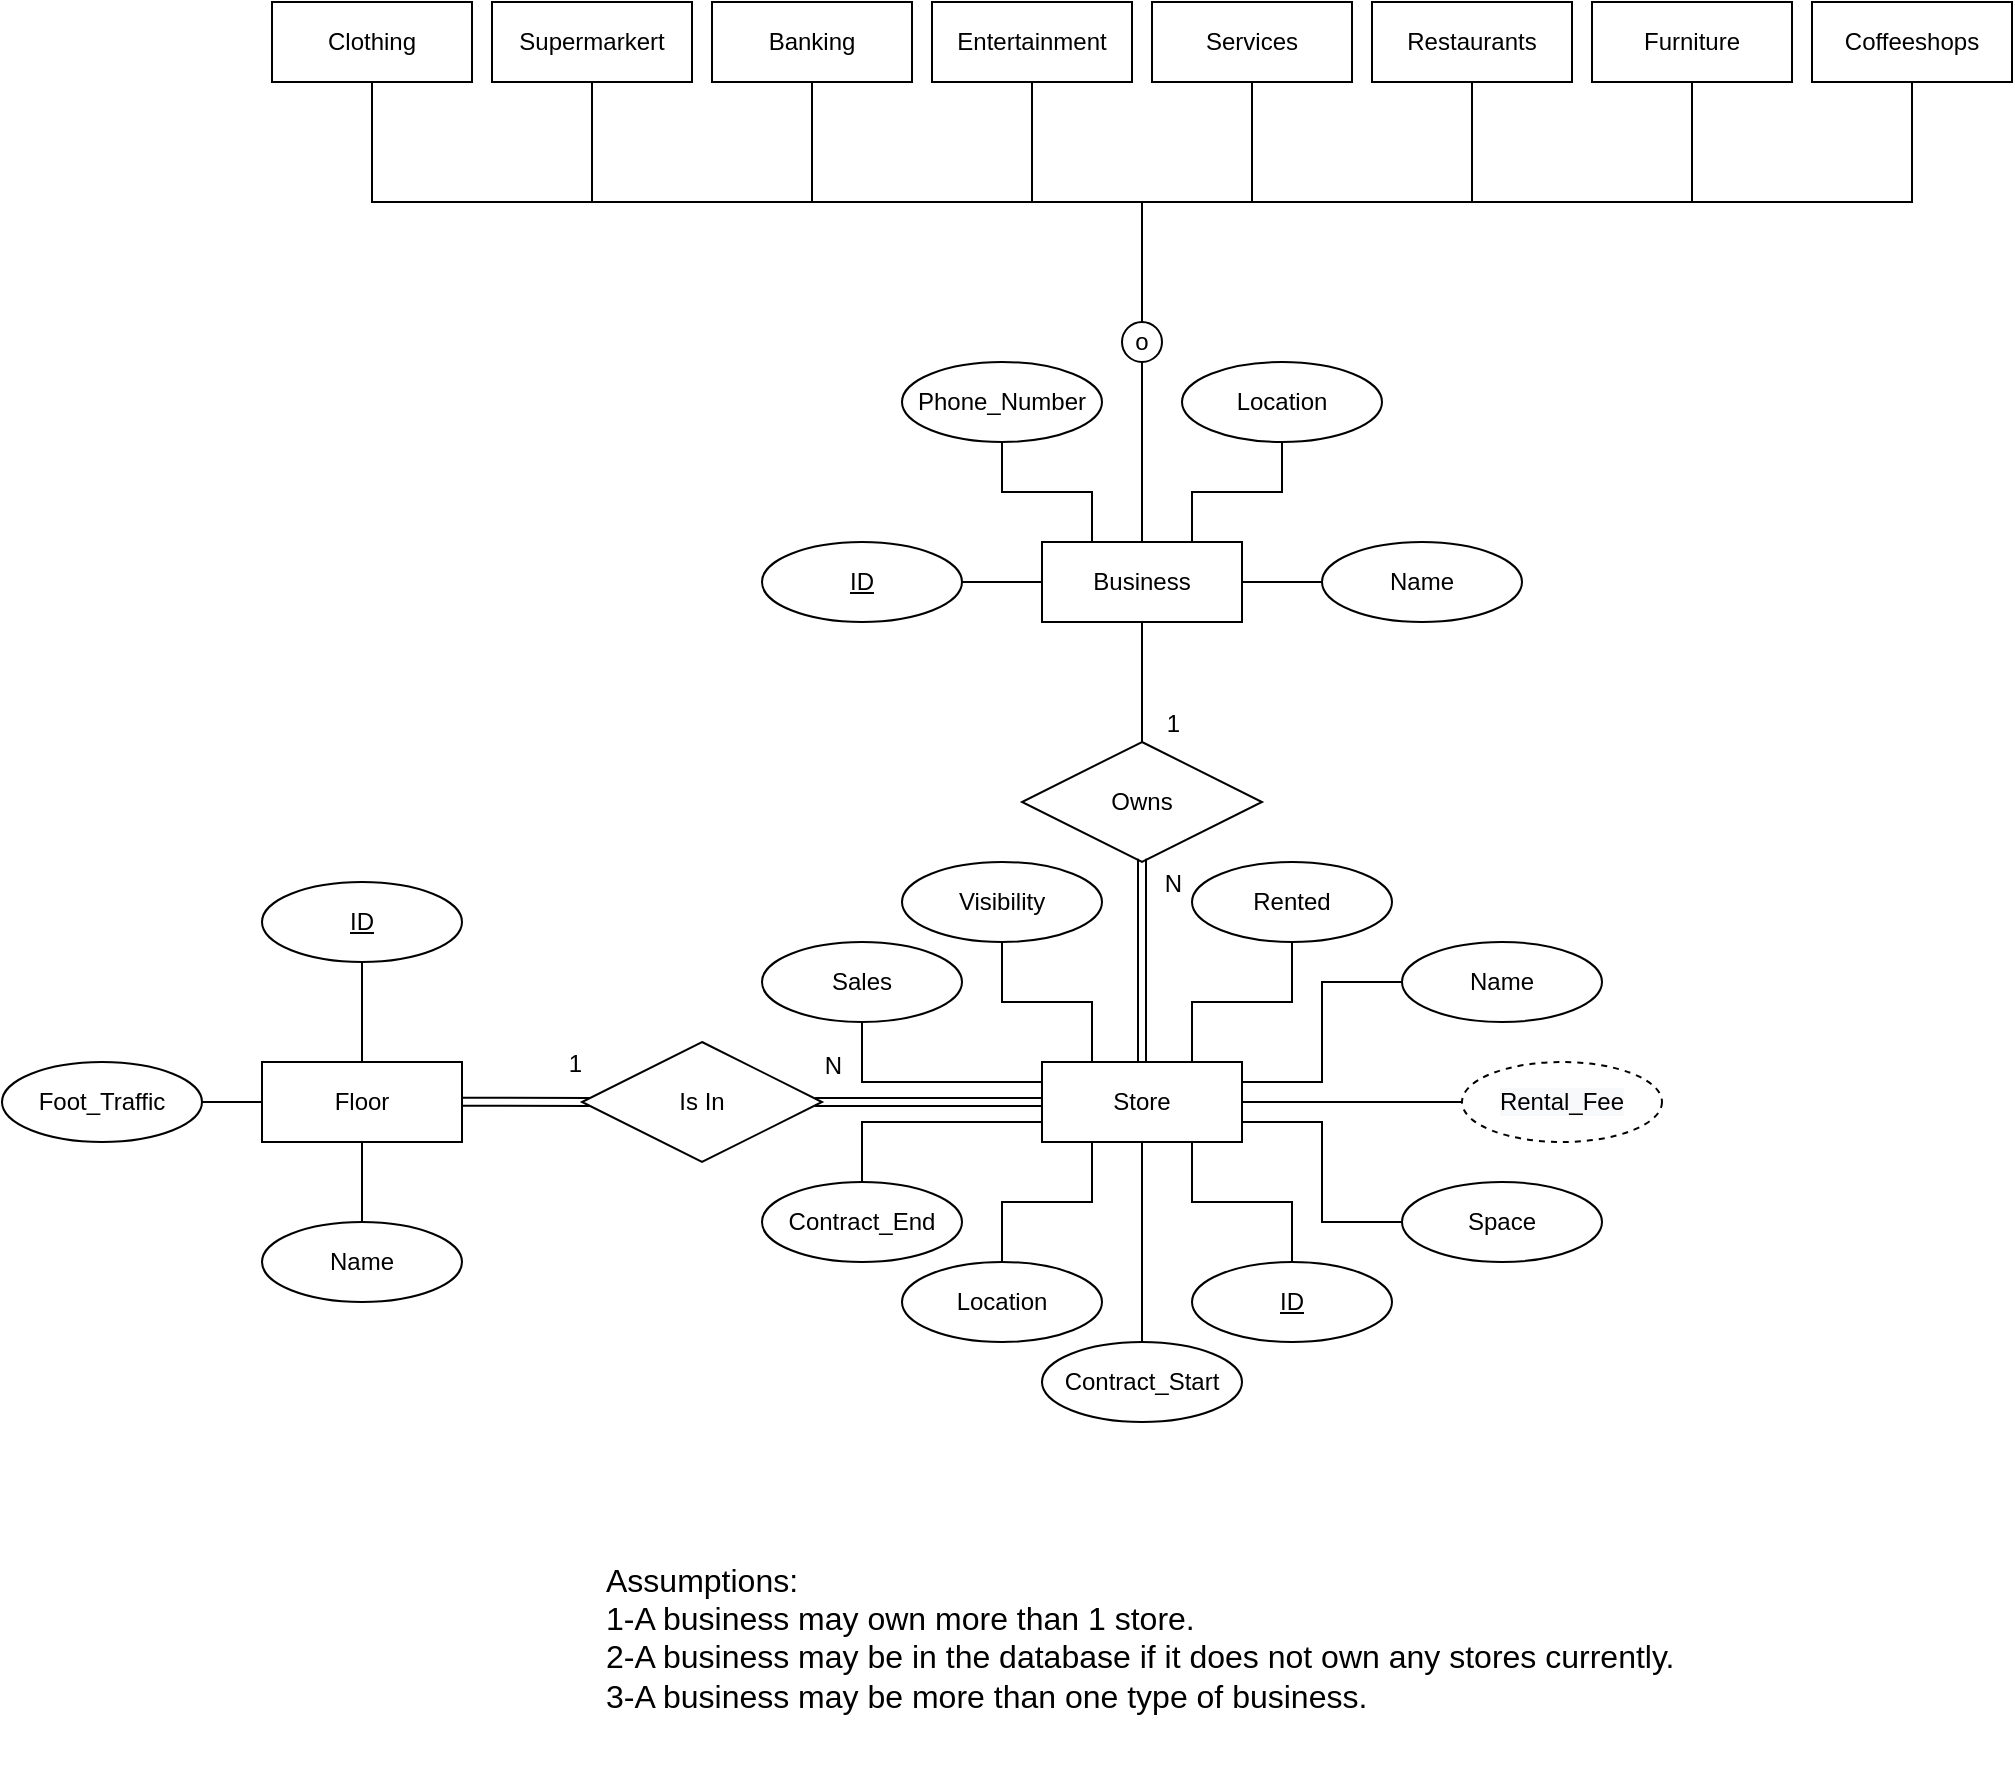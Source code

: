 <mxfile version="14.1.2" type="device"><diagram id="y8H6onksRWN9qf2k9z0q" name="Page-1"><mxGraphModel dx="3349" dy="2212" grid="0" gridSize="10" guides="1" tooltips="1" connect="1" arrows="1" fold="1" page="1" pageScale="1" pageWidth="850" pageHeight="1100" math="0" shadow="0"><root><mxCell id="0"/><mxCell id="1" parent="0"/><mxCell id="kb0mfcb_rlxdnUQSdh4f-1" value="Floor" style="whiteSpace=wrap;html=1;align=center;" parent="1" vertex="1"><mxGeometry x="-90" y="240" width="100" height="40" as="geometry"/></mxCell><mxCell id="kb0mfcb_rlxdnUQSdh4f-5" style="edgeStyle=orthogonalEdgeStyle;rounded=0;orthogonalLoop=1;jettySize=auto;html=1;exitX=1;exitY=0.5;exitDx=0;exitDy=0;entryX=0;entryY=0.5;entryDx=0;entryDy=0;endArrow=none;endFill=0;" parent="1" source="kb0mfcb_rlxdnUQSdh4f-2" target="kb0mfcb_rlxdnUQSdh4f-1" edge="1"><mxGeometry relative="1" as="geometry"/></mxCell><mxCell id="kb0mfcb_rlxdnUQSdh4f-2" value="Foot_Traffic" style="ellipse;whiteSpace=wrap;html=1;align=center;" parent="1" vertex="1"><mxGeometry x="-220" y="240" width="100" height="40" as="geometry"/></mxCell><mxCell id="kb0mfcb_rlxdnUQSdh4f-4" style="edgeStyle=orthogonalEdgeStyle;rounded=0;orthogonalLoop=1;jettySize=auto;html=1;exitX=0.5;exitY=1;exitDx=0;exitDy=0;entryX=0.5;entryY=0;entryDx=0;entryDy=0;endArrow=none;endFill=0;" parent="1" source="kb0mfcb_rlxdnUQSdh4f-3" target="kb0mfcb_rlxdnUQSdh4f-1" edge="1"><mxGeometry relative="1" as="geometry"/></mxCell><mxCell id="kb0mfcb_rlxdnUQSdh4f-3" value="ID" style="ellipse;whiteSpace=wrap;html=1;align=center;fontStyle=4;" parent="1" vertex="1"><mxGeometry x="-90" y="150" width="100" height="40" as="geometry"/></mxCell><mxCell id="kb0mfcb_rlxdnUQSdh4f-6" value="Store" style="whiteSpace=wrap;html=1;align=center;" parent="1" vertex="1"><mxGeometry x="300" y="240" width="100" height="40" as="geometry"/></mxCell><mxCell id="kb0mfcb_rlxdnUQSdh4f-27" style="edgeStyle=orthogonalEdgeStyle;rounded=0;orthogonalLoop=1;jettySize=auto;html=1;exitX=0.5;exitY=0;exitDx=0;exitDy=0;entryX=0.75;entryY=1;entryDx=0;entryDy=0;endArrow=none;endFill=0;" parent="1" source="kb0mfcb_rlxdnUQSdh4f-7" target="kb0mfcb_rlxdnUQSdh4f-6" edge="1"><mxGeometry relative="1" as="geometry"/></mxCell><mxCell id="kb0mfcb_rlxdnUQSdh4f-7" value="ID" style="ellipse;whiteSpace=wrap;html=1;align=center;fontStyle=4;" parent="1" vertex="1"><mxGeometry x="375" y="340" width="100" height="40" as="geometry"/></mxCell><mxCell id="kb0mfcb_rlxdnUQSdh4f-22" style="edgeStyle=orthogonalEdgeStyle;rounded=0;orthogonalLoop=1;jettySize=auto;html=1;exitX=0;exitY=0.5;exitDx=0;exitDy=0;entryX=1;entryY=0.25;entryDx=0;entryDy=0;endArrow=none;endFill=0;" parent="1" source="kb0mfcb_rlxdnUQSdh4f-9" target="kb0mfcb_rlxdnUQSdh4f-6" edge="1"><mxGeometry relative="1" as="geometry"/></mxCell><mxCell id="kb0mfcb_rlxdnUQSdh4f-9" value="Name" style="ellipse;whiteSpace=wrap;html=1;align=center;" parent="1" vertex="1"><mxGeometry x="480" y="180" width="100" height="40" as="geometry"/></mxCell><mxCell id="kb0mfcb_rlxdnUQSdh4f-17" style="edgeStyle=orthogonalEdgeStyle;rounded=0;orthogonalLoop=1;jettySize=auto;html=1;exitX=0.5;exitY=1;exitDx=0;exitDy=0;entryX=0.75;entryY=0;entryDx=0;entryDy=0;endArrow=none;endFill=0;" parent="1" source="kb0mfcb_rlxdnUQSdh4f-11" target="kb0mfcb_rlxdnUQSdh4f-6" edge="1"><mxGeometry relative="1" as="geometry"/></mxCell><mxCell id="kb0mfcb_rlxdnUQSdh4f-11" value="Rented" style="ellipse;whiteSpace=wrap;html=1;align=center;" parent="1" vertex="1"><mxGeometry x="375" y="140" width="100" height="40" as="geometry"/></mxCell><mxCell id="kb0mfcb_rlxdnUQSdh4f-15" style="edgeStyle=orthogonalEdgeStyle;rounded=0;orthogonalLoop=1;jettySize=auto;html=1;exitX=0.5;exitY=1;exitDx=0;exitDy=0;entryX=0.25;entryY=0;entryDx=0;entryDy=0;endArrow=none;endFill=0;" parent="1" source="kb0mfcb_rlxdnUQSdh4f-13" target="kb0mfcb_rlxdnUQSdh4f-6" edge="1"><mxGeometry relative="1" as="geometry"/></mxCell><mxCell id="kb0mfcb_rlxdnUQSdh4f-13" value="Visibility" style="ellipse;whiteSpace=wrap;html=1;align=center;" parent="1" vertex="1"><mxGeometry x="230" y="140" width="100" height="40" as="geometry"/></mxCell><mxCell id="kb0mfcb_rlxdnUQSdh4f-23" style="edgeStyle=orthogonalEdgeStyle;rounded=0;orthogonalLoop=1;jettySize=auto;html=1;exitX=0;exitY=0.5;exitDx=0;exitDy=0;entryX=1;entryY=0.75;entryDx=0;entryDy=0;endArrow=none;endFill=0;" parent="1" source="kb0mfcb_rlxdnUQSdh4f-18" target="kb0mfcb_rlxdnUQSdh4f-6" edge="1"><mxGeometry relative="1" as="geometry"/></mxCell><mxCell id="kb0mfcb_rlxdnUQSdh4f-18" value="Space" style="ellipse;whiteSpace=wrap;html=1;align=center;" parent="1" vertex="1"><mxGeometry x="480" y="300" width="100" height="40" as="geometry"/></mxCell><mxCell id="kb0mfcb_rlxdnUQSdh4f-24" value="Is In" style="shape=rhombus;perimeter=rhombusPerimeter;whiteSpace=wrap;html=1;align=center;" parent="1" vertex="1"><mxGeometry x="70" y="230" width="120" height="60" as="geometry"/></mxCell><mxCell id="kb0mfcb_rlxdnUQSdh4f-31" style="edgeStyle=orthogonalEdgeStyle;rounded=0;orthogonalLoop=1;jettySize=auto;html=1;exitX=0.5;exitY=0;exitDx=0;exitDy=0;entryX=0.25;entryY=1;entryDx=0;entryDy=0;endArrow=none;endFill=0;" parent="1" source="kb0mfcb_rlxdnUQSdh4f-30" target="kb0mfcb_rlxdnUQSdh4f-6" edge="1"><mxGeometry relative="1" as="geometry"/></mxCell><mxCell id="kb0mfcb_rlxdnUQSdh4f-30" value="Location" style="ellipse;whiteSpace=wrap;html=1;align=center;" parent="1" vertex="1"><mxGeometry x="230" y="340" width="100" height="40" as="geometry"/></mxCell><mxCell id="kb0mfcb_rlxdnUQSdh4f-37" style="edgeStyle=orthogonalEdgeStyle;rounded=0;orthogonalLoop=1;jettySize=auto;html=1;exitX=0.5;exitY=0;exitDx=0;exitDy=0;entryX=0.5;entryY=1;entryDx=0;entryDy=0;endArrow=none;endFill=0;" parent="1" source="kb0mfcb_rlxdnUQSdh4f-36" target="kb0mfcb_rlxdnUQSdh4f-1" edge="1"><mxGeometry relative="1" as="geometry"/></mxCell><mxCell id="kb0mfcb_rlxdnUQSdh4f-36" value="Name" style="ellipse;whiteSpace=wrap;html=1;align=center;" parent="1" vertex="1"><mxGeometry x="-90" y="320" width="100" height="40" as="geometry"/></mxCell><mxCell id="kb0mfcb_rlxdnUQSdh4f-39" style="edgeStyle=orthogonalEdgeStyle;rounded=0;orthogonalLoop=1;jettySize=auto;html=1;exitX=0;exitY=0.5;exitDx=0;exitDy=0;entryX=1;entryY=0.5;entryDx=0;entryDy=0;endArrow=none;endFill=0;" parent="1" source="uVp0VO4hL7IT2k8MOanH-1" target="kb0mfcb_rlxdnUQSdh4f-6" edge="1"><mxGeometry relative="1" as="geometry"><mxPoint x="500" y="260" as="sourcePoint"/></mxGeometry></mxCell><mxCell id="uVp0VO4hL7IT2k8MOanH-20" style="edgeStyle=orthogonalEdgeStyle;rounded=0;orthogonalLoop=1;jettySize=auto;html=1;exitX=0.5;exitY=0;exitDx=0;exitDy=0;entryX=0.5;entryY=1;entryDx=0;entryDy=0;endArrow=none;endFill=0;" parent="1" source="kb0mfcb_rlxdnUQSdh4f-40" target="uVp0VO4hL7IT2k8MOanH-2" edge="1"><mxGeometry relative="1" as="geometry"/></mxCell><mxCell id="kb0mfcb_rlxdnUQSdh4f-40" value="Business" style="whiteSpace=wrap;html=1;align=center;" parent="1" vertex="1"><mxGeometry x="300" y="-20" width="100" height="40" as="geometry"/></mxCell><mxCell id="kb0mfcb_rlxdnUQSdh4f-42" value="" style="edgeStyle=orthogonalEdgeStyle;rounded=0;orthogonalLoop=1;jettySize=auto;html=1;endArrow=none;endFill=0;" parent="1" source="kb0mfcb_rlxdnUQSdh4f-41" target="kb0mfcb_rlxdnUQSdh4f-40" edge="1"><mxGeometry relative="1" as="geometry"/></mxCell><mxCell id="kb0mfcb_rlxdnUQSdh4f-41" value="Owns" style="shape=rhombus;perimeter=rhombusPerimeter;whiteSpace=wrap;html=1;align=center;" parent="1" vertex="1"><mxGeometry x="290" y="80" width="120" height="60" as="geometry"/></mxCell><mxCell id="kb0mfcb_rlxdnUQSdh4f-45" style="edgeStyle=orthogonalEdgeStyle;rounded=0;orthogonalLoop=1;jettySize=auto;html=1;exitX=0;exitY=0.5;exitDx=0;exitDy=0;entryX=1;entryY=0.5;entryDx=0;entryDy=0;endArrow=none;endFill=0;" parent="1" source="kb0mfcb_rlxdnUQSdh4f-44" target="kb0mfcb_rlxdnUQSdh4f-40" edge="1"><mxGeometry relative="1" as="geometry"/></mxCell><mxCell id="kb0mfcb_rlxdnUQSdh4f-44" value="Name" style="ellipse;whiteSpace=wrap;html=1;align=center;" parent="1" vertex="1"><mxGeometry x="440" y="-20" width="100" height="40" as="geometry"/></mxCell><mxCell id="kb0mfcb_rlxdnUQSdh4f-47" style="edgeStyle=orthogonalEdgeStyle;rounded=0;orthogonalLoop=1;jettySize=auto;html=1;exitX=1;exitY=0.5;exitDx=0;exitDy=0;entryX=0;entryY=0.5;entryDx=0;entryDy=0;endArrow=none;endFill=0;" parent="1" source="kb0mfcb_rlxdnUQSdh4f-46" target="kb0mfcb_rlxdnUQSdh4f-40" edge="1"><mxGeometry relative="1" as="geometry"/></mxCell><mxCell id="kb0mfcb_rlxdnUQSdh4f-46" value="ID" style="ellipse;whiteSpace=wrap;html=1;align=center;fontStyle=4;" parent="1" vertex="1"><mxGeometry x="160" y="-20" width="100" height="40" as="geometry"/></mxCell><mxCell id="kb0mfcb_rlxdnUQSdh4f-49" style="edgeStyle=orthogonalEdgeStyle;rounded=0;orthogonalLoop=1;jettySize=auto;html=1;exitX=0.5;exitY=0;exitDx=0;exitDy=0;entryX=0.5;entryY=1;entryDx=0;entryDy=0;endArrow=none;endFill=0;" parent="1" source="kb0mfcb_rlxdnUQSdh4f-48" target="kb0mfcb_rlxdnUQSdh4f-6" edge="1"><mxGeometry relative="1" as="geometry"/></mxCell><mxCell id="kb0mfcb_rlxdnUQSdh4f-48" value="Contract_Start" style="ellipse;whiteSpace=wrap;html=1;align=center;" parent="1" vertex="1"><mxGeometry x="300" y="380" width="100" height="40" as="geometry"/></mxCell><mxCell id="kb0mfcb_rlxdnUQSdh4f-54" style="edgeStyle=orthogonalEdgeStyle;rounded=0;orthogonalLoop=1;jettySize=auto;html=1;exitX=0.5;exitY=1;exitDx=0;exitDy=0;entryX=0;entryY=0.25;entryDx=0;entryDy=0;endArrow=none;endFill=0;" parent="1" source="kb0mfcb_rlxdnUQSdh4f-53" target="kb0mfcb_rlxdnUQSdh4f-6" edge="1"><mxGeometry relative="1" as="geometry"/></mxCell><mxCell id="kb0mfcb_rlxdnUQSdh4f-53" value="Sales" style="ellipse;whiteSpace=wrap;html=1;align=center;" parent="1" vertex="1"><mxGeometry x="160" y="180" width="100" height="40" as="geometry"/></mxCell><mxCell id="kb0mfcb_rlxdnUQSdh4f-56" style="edgeStyle=orthogonalEdgeStyle;rounded=0;orthogonalLoop=1;jettySize=auto;html=1;exitX=0.5;exitY=0;exitDx=0;exitDy=0;entryX=0;entryY=0.75;entryDx=0;entryDy=0;endArrow=none;endFill=0;" parent="1" source="kb0mfcb_rlxdnUQSdh4f-55" target="kb0mfcb_rlxdnUQSdh4f-6" edge="1"><mxGeometry relative="1" as="geometry"/></mxCell><mxCell id="kb0mfcb_rlxdnUQSdh4f-55" value="Contract_End" style="ellipse;whiteSpace=wrap;html=1;align=center;" parent="1" vertex="1"><mxGeometry x="160" y="300" width="100" height="40" as="geometry"/></mxCell><mxCell id="kb0mfcb_rlxdnUQSdh4f-61" style="edgeStyle=orthogonalEdgeStyle;rounded=0;orthogonalLoop=1;jettySize=auto;html=1;exitX=0.5;exitY=1;exitDx=0;exitDy=0;entryX=0.25;entryY=0;entryDx=0;entryDy=0;endArrow=none;endFill=0;" parent="1" source="kb0mfcb_rlxdnUQSdh4f-57" target="kb0mfcb_rlxdnUQSdh4f-40" edge="1"><mxGeometry relative="1" as="geometry"/></mxCell><mxCell id="kb0mfcb_rlxdnUQSdh4f-57" value="Phone_Number" style="ellipse;whiteSpace=wrap;html=1;align=center;" parent="1" vertex="1"><mxGeometry x="230" y="-110" width="100" height="40" as="geometry"/></mxCell><mxCell id="kb0mfcb_rlxdnUQSdh4f-60" style="edgeStyle=orthogonalEdgeStyle;rounded=0;orthogonalLoop=1;jettySize=auto;html=1;exitX=0.5;exitY=1;exitDx=0;exitDy=0;entryX=0.75;entryY=0;entryDx=0;entryDy=0;endArrow=none;endFill=0;" parent="1" source="kb0mfcb_rlxdnUQSdh4f-58" target="kb0mfcb_rlxdnUQSdh4f-40" edge="1"><mxGeometry relative="1" as="geometry"/></mxCell><mxCell id="kb0mfcb_rlxdnUQSdh4f-58" value="Location" style="ellipse;whiteSpace=wrap;html=1;align=center;" parent="1" vertex="1"><mxGeometry x="370" y="-110" width="100" height="40" as="geometry"/></mxCell><mxCell id="uVp0VO4hL7IT2k8MOanH-1" value="&#10;&#10;&lt;span style=&quot;color: rgb(0, 0, 0); font-family: helvetica; font-size: 12px; font-style: normal; font-weight: 400; letter-spacing: normal; text-align: center; text-indent: 0px; text-transform: none; word-spacing: 0px; background-color: rgb(248, 249, 250); display: inline; float: none;&quot;&gt;Rental_Fee&lt;/span&gt;&#10;&#10;" style="ellipse;whiteSpace=wrap;html=1;align=center;dashed=1;" parent="1" vertex="1"><mxGeometry x="510" y="240" width="100" height="40" as="geometry"/></mxCell><mxCell id="uVp0VO4hL7IT2k8MOanH-21" style="edgeStyle=orthogonalEdgeStyle;rounded=0;orthogonalLoop=1;jettySize=auto;html=1;exitX=0.5;exitY=0;exitDx=0;exitDy=0;entryX=0.5;entryY=1;entryDx=0;entryDy=0;endArrow=none;endFill=0;" parent="1" source="uVp0VO4hL7IT2k8MOanH-2" target="uVp0VO4hL7IT2k8MOanH-15" edge="1"><mxGeometry relative="1" as="geometry"/></mxCell><mxCell id="uVp0VO4hL7IT2k8MOanH-22" style="edgeStyle=orthogonalEdgeStyle;rounded=0;orthogonalLoop=1;jettySize=auto;html=1;exitX=0.5;exitY=0;exitDx=0;exitDy=0;entryX=0.5;entryY=1;entryDx=0;entryDy=0;endArrow=none;endFill=0;" parent="1" source="uVp0VO4hL7IT2k8MOanH-2" target="uVp0VO4hL7IT2k8MOanH-14" edge="1"><mxGeometry relative="1" as="geometry"/></mxCell><mxCell id="uVp0VO4hL7IT2k8MOanH-23" style="edgeStyle=orthogonalEdgeStyle;rounded=0;orthogonalLoop=1;jettySize=auto;html=1;exitX=0.5;exitY=0;exitDx=0;exitDy=0;entryX=0.5;entryY=1;entryDx=0;entryDy=0;endArrow=none;endFill=0;" parent="1" source="uVp0VO4hL7IT2k8MOanH-2" target="uVp0VO4hL7IT2k8MOanH-16" edge="1"><mxGeometry relative="1" as="geometry"/></mxCell><mxCell id="uVp0VO4hL7IT2k8MOanH-24" style="edgeStyle=orthogonalEdgeStyle;rounded=0;orthogonalLoop=1;jettySize=auto;html=1;exitX=0.5;exitY=0;exitDx=0;exitDy=0;entryX=0.5;entryY=1;entryDx=0;entryDy=0;endArrow=none;endFill=0;" parent="1" source="uVp0VO4hL7IT2k8MOanH-2" target="uVp0VO4hL7IT2k8MOanH-13" edge="1"><mxGeometry relative="1" as="geometry"/></mxCell><mxCell id="uVp0VO4hL7IT2k8MOanH-25" style="edgeStyle=orthogonalEdgeStyle;rounded=0;orthogonalLoop=1;jettySize=auto;html=1;exitX=0.5;exitY=0;exitDx=0;exitDy=0;entryX=0.5;entryY=1;entryDx=0;entryDy=0;endArrow=none;endFill=0;" parent="1" source="uVp0VO4hL7IT2k8MOanH-2" target="uVp0VO4hL7IT2k8MOanH-17" edge="1"><mxGeometry relative="1" as="geometry"/></mxCell><mxCell id="uVp0VO4hL7IT2k8MOanH-26" style="edgeStyle=orthogonalEdgeStyle;rounded=0;orthogonalLoop=1;jettySize=auto;html=1;exitX=0.5;exitY=0;exitDx=0;exitDy=0;entryX=0.5;entryY=1;entryDx=0;entryDy=0;endArrow=none;endFill=0;" parent="1" source="uVp0VO4hL7IT2k8MOanH-2" target="uVp0VO4hL7IT2k8MOanH-4" edge="1"><mxGeometry relative="1" as="geometry"/></mxCell><mxCell id="uVp0VO4hL7IT2k8MOanH-27" style="edgeStyle=orthogonalEdgeStyle;rounded=0;orthogonalLoop=1;jettySize=auto;html=1;exitX=0.5;exitY=0;exitDx=0;exitDy=0;endArrow=none;endFill=0;" parent="1" source="uVp0VO4hL7IT2k8MOanH-2" target="uVp0VO4hL7IT2k8MOanH-19" edge="1"><mxGeometry relative="1" as="geometry"/></mxCell><mxCell id="uVp0VO4hL7IT2k8MOanH-28" style="edgeStyle=orthogonalEdgeStyle;rounded=0;orthogonalLoop=1;jettySize=auto;html=1;exitX=0.5;exitY=0;exitDx=0;exitDy=0;entryX=0.5;entryY=1;entryDx=0;entryDy=0;endArrow=none;endFill=0;" parent="1" source="uVp0VO4hL7IT2k8MOanH-2" target="uVp0VO4hL7IT2k8MOanH-18" edge="1"><mxGeometry relative="1" as="geometry"/></mxCell><mxCell id="uVp0VO4hL7IT2k8MOanH-2" value="o" style="ellipse;whiteSpace=wrap;html=1;aspect=fixed;" parent="1" vertex="1"><mxGeometry x="340" y="-130" width="20" height="20" as="geometry"/></mxCell><mxCell id="uVp0VO4hL7IT2k8MOanH-4" value="Supermarkert" style="whiteSpace=wrap;html=1;align=center;" parent="1" vertex="1"><mxGeometry x="25" y="-290" width="100" height="40" as="geometry"/></mxCell><mxCell id="uVp0VO4hL7IT2k8MOanH-5" value="" style="shape=link;html=1;rounded=0;endArrow=none;endFill=0;exitX=0.971;exitY=0.499;exitDx=0;exitDy=0;exitPerimeter=0;" parent="1" source="kb0mfcb_rlxdnUQSdh4f-24" edge="1"><mxGeometry relative="1" as="geometry"><mxPoint x="190" y="259.58" as="sourcePoint"/><mxPoint x="300" y="260" as="targetPoint"/></mxGeometry></mxCell><mxCell id="uVp0VO4hL7IT2k8MOanH-6" value="N" style="resizable=0;html=1;align=right;verticalAlign=bottom;" parent="uVp0VO4hL7IT2k8MOanH-5" connectable="0" vertex="1"><mxGeometry x="1" relative="1" as="geometry"><mxPoint x="-100" y="-10" as="offset"/></mxGeometry></mxCell><mxCell id="uVp0VO4hL7IT2k8MOanH-7" value="" style="shape=link;html=1;rounded=0;endArrow=none;endFill=0;exitX=0.971;exitY=0.499;exitDx=0;exitDy=0;exitPerimeter=0;" parent="1" edge="1"><mxGeometry relative="1" as="geometry"><mxPoint x="10.0" y="259.83" as="sourcePoint"/><mxPoint x="74" y="260" as="targetPoint"/></mxGeometry></mxCell><mxCell id="uVp0VO4hL7IT2k8MOanH-8" value="1" style="resizable=0;html=1;align=right;verticalAlign=bottom;" parent="uVp0VO4hL7IT2k8MOanH-7" connectable="0" vertex="1"><mxGeometry x="1" relative="1" as="geometry"><mxPoint x="-3.81" y="-10" as="offset"/></mxGeometry></mxCell><mxCell id="uVp0VO4hL7IT2k8MOanH-9" value="" style="shape=link;html=1;rounded=0;endArrow=none;endFill=0;exitX=0.5;exitY=0.973;exitDx=0;exitDy=0;entryX=0.5;entryY=0;entryDx=0;entryDy=0;exitPerimeter=0;" parent="1" source="kb0mfcb_rlxdnUQSdh4f-41" target="kb0mfcb_rlxdnUQSdh4f-6" edge="1"><mxGeometry relative="1" as="geometry"><mxPoint x="350.0" y="150.0" as="sourcePoint"/><mxPoint x="463.48" y="150.06" as="targetPoint"/></mxGeometry></mxCell><mxCell id="uVp0VO4hL7IT2k8MOanH-10" value="N" style="resizable=0;html=1;align=right;verticalAlign=bottom;" parent="uVp0VO4hL7IT2k8MOanH-9" connectable="0" vertex="1"><mxGeometry x="1" relative="1" as="geometry"><mxPoint x="20" y="-80" as="offset"/></mxGeometry></mxCell><mxCell id="uVp0VO4hL7IT2k8MOanH-11" value="1" style="resizable=0;html=1;align=right;verticalAlign=bottom;" parent="1" connectable="0" vertex="1"><mxGeometry x="369.999" y="79.999" as="geometry"/></mxCell><mxCell id="uVp0VO4hL7IT2k8MOanH-12" value="&lt;font style=&quot;font-size: 16px&quot;&gt;Assumptions:&lt;br&gt;&lt;/font&gt;&lt;div style=&quot;font-size: 16px&quot;&gt;&lt;span&gt;&lt;font style=&quot;font-size: 16px&quot;&gt;1-A business may own more than 1 store.&lt;/font&gt;&lt;/span&gt;&lt;/div&gt;&lt;div style=&quot;font-size: 16px&quot;&gt;&lt;span&gt;&lt;font style=&quot;font-size: 16px&quot;&gt;2-A business may be in the database&amp;nbsp;if it does not own any stores currently.&lt;/font&gt;&lt;/span&gt;&lt;/div&gt;&lt;div style=&quot;font-size: 16px&quot;&gt;&lt;font style=&quot;font-size: 16px&quot;&gt;3-A business may be more than one type of business.&lt;/font&gt;&lt;/div&gt;&lt;div&gt;&lt;br&gt;&lt;/div&gt;" style="text;html=1;strokeColor=none;fillColor=none;align=left;verticalAlign=middle;whiteSpace=wrap;rounded=0;" parent="1" vertex="1"><mxGeometry x="80" y="470" width="650" height="130" as="geometry"/></mxCell><mxCell id="uVp0VO4hL7IT2k8MOanH-13" value="Banking" style="whiteSpace=wrap;html=1;align=center;" parent="1" vertex="1"><mxGeometry x="135" y="-290" width="100" height="40" as="geometry"/></mxCell><mxCell id="uVp0VO4hL7IT2k8MOanH-14" value="Entertainment" style="whiteSpace=wrap;html=1;align=center;" parent="1" vertex="1"><mxGeometry x="245" y="-290" width="100" height="40" as="geometry"/></mxCell><mxCell id="uVp0VO4hL7IT2k8MOanH-15" value="Services" style="whiteSpace=wrap;html=1;align=center;" parent="1" vertex="1"><mxGeometry x="355" y="-290" width="100" height="40" as="geometry"/></mxCell><mxCell id="uVp0VO4hL7IT2k8MOanH-16" value="Restaurants" style="whiteSpace=wrap;html=1;align=center;" parent="1" vertex="1"><mxGeometry x="465" y="-290" width="100" height="40" as="geometry"/></mxCell><mxCell id="uVp0VO4hL7IT2k8MOanH-17" value="Furniture" style="whiteSpace=wrap;html=1;align=center;" parent="1" vertex="1"><mxGeometry x="575" y="-290" width="100" height="40" as="geometry"/></mxCell><mxCell id="uVp0VO4hL7IT2k8MOanH-18" value="Clothing" style="whiteSpace=wrap;html=1;align=center;" parent="1" vertex="1"><mxGeometry x="-85" y="-290" width="100" height="40" as="geometry"/></mxCell><mxCell id="uVp0VO4hL7IT2k8MOanH-19" value="Coffeeshops" style="whiteSpace=wrap;html=1;align=center;" parent="1" vertex="1"><mxGeometry x="685" y="-290" width="100" height="40" as="geometry"/></mxCell></root></mxGraphModel></diagram></mxfile>